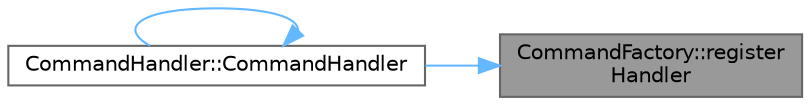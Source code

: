 digraph "CommandFactory::registerHandler"
{
 // INTERACTIVE_SVG=YES
 // LATEX_PDF_SIZE
  bgcolor="transparent";
  edge [fontname=Helvetica,fontsize=10,labelfontname=Helvetica,labelfontsize=10];
  node [fontname=Helvetica,fontsize=10,shape=box,height=0.2,width=0.4];
  rankdir="RL";
  Node1 [id="Node000001",label="CommandFactory::register\lHandler",height=0.2,width=0.4,color="gray40", fillcolor="grey60", style="filled", fontcolor="black",tooltip="Registers a handler in the factory."];
  Node1 -> Node2 [id="edge1_Node000001_Node000002",dir="back",color="steelblue1",style="solid",tooltip=" "];
  Node2 [id="Node000002",label="CommandHandler::CommandHandler",height=0.2,width=0.4,color="grey40", fillcolor="white", style="filled",URL="$class_command_handler.html#a31689d5accfad142dfa6a0887a931086",tooltip=" "];
  Node2 -> Node2 [id="edge2_Node000002_Node000002",dir="back",color="steelblue1",style="solid",tooltip=" "];
}

